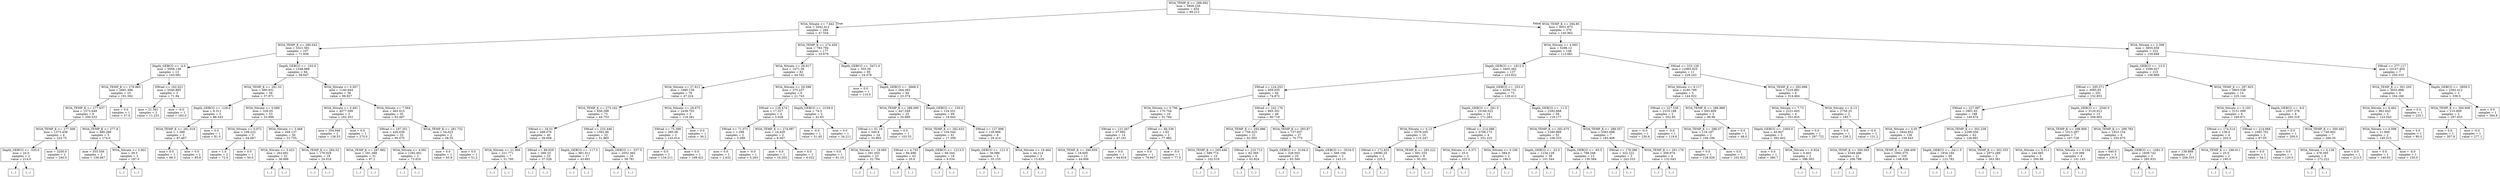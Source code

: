 digraph Tree {
node [shape=box] ;
0 [label="WOA_TEMP_K <= 288.092\nmse = 5808.226\nsamples = 654\nvalue = 99.213"] ;
1 [label="WOA_Nitrate <= 7.642\nmse = 2042.412\nsamples = 284\nvalue = 47.554"] ;
0 -> 1 [labeldistance=2.5, labelangle=45, headlabel="True"] ;
2 [label="WOA_TEMP_K <= 280.043\nmse = 3321.581\nsamples = 107\nvalue = 71.939"] ;
1 -> 2 ;
3 [label="Depth_GEBCO <= -4.0\nmse = 5958.138\nsamples = 13\nvalue = 163.081"] ;
2 -> 3 ;
4 [label="WOA_TEMP_K <= 278.965\nmse = 2681.496\nsamples = 10\nvalue = 191.562"] ;
3 -> 4 ;
5 [label="WOA_TEMP_K <= 277.637\nmse = 1572.649\nsamples = 9\nvalue = 200.533"] ;
4 -> 5 ;
6 [label="WOA_TEMP_K <= 277.506\nmse = 1373.438\nsamples = 4\nvalue = 223.75"] ;
5 -> 6 ;
7 [label="Depth_GEBCO <= -535.0\nmse = 24.0\nsamples = 2\nvalue = 214.0"] ;
6 -> 7 ;
8 [label="(...)"] ;
7 -> 8 ;
9 [label="(...)"] ;
7 -> 9 ;
10 [label="mse = 3200.0\nsamples = 2\nvalue = 240.0"] ;
6 -> 10 ;
11 [label="WOA_TEMP_K <= 277.8\nmse = 480.286\nsamples = 5\nvalue = 174.0"] ;
5 -> 11 ;
12 [label="mse = 555.556\nsamples = 2\nvalue = 156.667"] ;
11 -> 12 ;
13 [label="WOA_Nitrate <= 2.901\nmse = 29.5\nsamples = 3\nvalue = 187.0"] ;
11 -> 13 ;
14 [label="(...)"] ;
13 -> 14 ;
15 [label="(...)"] ;
13 -> 15 ;
18 [label="mse = 0.0\nsamples = 1\nvalue = 57.0"] ;
4 -> 18 ;
19 [label="SWrad <= 162.021\nmse = 5540.885\nsamples = 3\nvalue = 71.94"] ;
3 -> 19 ;
20 [label="mse = 21.561\nsamples = 2\nvalue = 11.233"] ;
19 -> 20 ;
21 [label="mse = -0.0\nsamples = 1\nvalue = 163.0"] ;
19 -> 21 ;
22 [label="Depth_GEBCO <= -103.0\nmse = 1548.989\nsamples = 94\nvalue = 58.647"] ;
2 -> 22 ;
23 [label="WOA_TEMP_K <= 281.33\nmse = 490.931\nsamples = 56\nvalue = 37.871"] ;
22 -> 23 ;
24 [label="Depth_GEBCO <= -129.0\nmse = 6.311\nsamples = 3\nvalue = 86.543"] ;
23 -> 24 ;
25 [label="WOA_TEMP_K <= 281.019\nmse = 1.389\nsamples = 2\nvalue = 87.467"] ;
24 -> 25 ;
26 [label="mse = 0.0\nsamples = 1\nvalue = 88.3"] ;
25 -> 26 ;
27 [label="mse = 0.0\nsamples = 1\nvalue = 85.8"] ;
25 -> 27 ;
28 [label="mse = 0.0\nsamples = 1\nvalue = 81.0"] ;
24 -> 28 ;
29 [label="WOA_Nitrate <= 0.089\nmse = 326.05\nsamples = 53\nvalue = 33.999"] ;
23 -> 29 ;
30 [label="WOA_Nitrate <= 0.072\nmse = 108.222\nsamples = 3\nvalue = 64.667"] ;
29 -> 30 ;
31 [label="mse = 1.0\nsamples = 2\nvalue = 72.0"] ;
30 -> 31 ;
32 [label="mse = 0.0\nsamples = 1\nvalue = 50.0"] ;
30 -> 32 ;
33 [label="WOA_Nitrate <= 3.468\nmse = 268.137\nsamples = 50\nvalue = 31.755"] ;
29 -> 33 ;
34 [label="WOA_Nitrate <= 3.423\nmse = 262.691\nsamples = 32\nvalue = 36.966"] ;
33 -> 34 ;
35 [label="(...)"] ;
34 -> 35 ;
86 [label="(...)"] ;
34 -> 86 ;
89 [label="WOA_TEMP_K <= 284.52\nmse = 176.029\nsamples = 18\nvalue = 24.018"] ;
33 -> 89 ;
90 [label="(...)"] ;
89 -> 90 ;
109 [label="(...)"] ;
89 -> 109 ;
112 [label="WOA_Nitrate <= 0.507\nmse = 1140.944\nsamples = 38\nvalue = 98.927"] ;
22 -> 112 ;
113 [label="WOA_Nitrate <= 0.491\nmse = 4077.599\nsamples = 3\nvalue = 182.353"] ;
112 -> 113 ;
114 [label="mse = 354.946\nsamples = 2\nvalue = 138.53"] ;
113 -> 114 ;
115 [label="mse = 0.0\nsamples = 1\nvalue = 270.0"] ;
113 -> 115 ;
116 [label="WOA_Nitrate <= 7.564\nmse = 465.915\nsamples = 35\nvalue = 93.487"] ;
112 -> 116 ;
117 [label="SWrad <= 197.351\nmse = 426.636\nsamples = 33\nvalue = 95.075"] ;
116 -> 117 ;
118 [label="WOA_TEMP_K <= 287.982\nmse = 291.388\nsamples = 31\nvalue = 97.2"] ;
117 -> 118 ;
119 [label="(...)"] ;
118 -> 119 ;
166 [label="(...)"] ;
118 -> 166 ;
167 [label="WOA_Nitrate <= 4.091\nmse = 1282.001\nsamples = 2\nvalue = 73.816"] ;
117 -> 167 ;
168 [label="(...)"] ;
167 -> 168 ;
169 [label="(...)"] ;
167 -> 169 ;
170 [label="WOA_TEMP_K <= 281.732\nmse = 54.023\nsamples = 2\nvalue = 58.55"] ;
116 -> 170 ;
171 [label="mse = 0.0\nsamples = 1\nvalue = 65.9"] ;
170 -> 171 ;
172 [label="mse = 0.0\nsamples = 1\nvalue = 51.2"] ;
170 -> 172 ;
173 [label="WOA_TEMP_K <= 274.459\nmse = 783.794\nsamples = 177\nvalue = 33.679"] ;
1 -> 173 ;
174 [label="WOA_Nitrate <= 28.817\nmse = 1071.56\nsamples = 82\nvalue = 44.542"] ;
173 -> 174 ;
175 [label="WOA_Nitrate <= 27.812\nmse = 1085.138\nsamples = 76\nvalue = 47.224"] ;
174 -> 175 ;
176 [label="WOA_TEMP_K <= 273.162\nmse = 856.398\nsamples = 73\nvalue = 44.753"] ;
175 -> 176 ;
177 [label="SWrad <= 34.01\nmse = 288.076\nsamples = 40\nvalue = 39.658"] ;
176 -> 177 ;
178 [label="WOA_Nitrate <= 21.966\nmse = 221.771\nsamples = 7\nvalue = 51.795"] ;
177 -> 178 ;
179 [label="(...)"] ;
178 -> 179 ;
184 [label="(...)"] ;
178 -> 184 ;
187 [label="SWrad <= 89.929\nmse = 269.33\nsamples = 33\nvalue = 37.528"] ;
177 -> 187 ;
188 [label="(...)"] ;
187 -> 188 ;
193 [label="(...)"] ;
187 -> 193 ;
232 [label="SWrad <= 233.446\nmse = 1562.86\nsamples = 33\nvalue = 51.865"] ;
176 -> 232 ;
233 [label="Depth_GEBCO <= -117.5\nmse = 861.011\nsamples = 17\nvalue = 43.691"] ;
232 -> 233 ;
234 [label="(...)"] ;
233 -> 234 ;
259 [label="(...)"] ;
233 -> 259 ;
260 [label="Depth_GEBCO <= -537.5\nmse = 2052.365\nsamples = 16\nvalue = 58.781"] ;
232 -> 260 ;
261 [label="(...)"] ;
260 -> 261 ;
264 [label="(...)"] ;
260 -> 264 ;
267 [label="WOA_Nitrate <= 28.675\nmse = 2439.703\nsamples = 3\nvalue = 118.261"] ;
175 -> 267 ;
268 [label="SWrad <= 75.399\nmse = 260.08\nsamples = 2\nvalue = 145.614"] ;
267 -> 268 ;
269 [label="mse = 0.0\nsamples = 1\nvalue = 134.211"] ;
268 -> 269 ;
270 [label="mse = 0.0\nsamples = 1\nvalue = 168.421"] ;
268 -> 270 ;
271 [label="mse = 0.0\nsamples = 1\nvalue = 36.2"] ;
267 -> 271 ;
272 [label="WOA_Nitrate <= 29.598\nmse = 375.237\nsamples = 6\nvalue = 21.743"] ;
174 -> 272 ;
273 [label="SWrad <= 128.474\nmse = 17.327\nsamples = 4\nvalue = 5.928"] ;
272 -> 273 ;
274 [label="SWrad <= 71.071\nmse = 1.298\nsamples = 2\nvalue = 3.289"] ;
273 -> 274 ;
275 [label="mse = 0.0\nsamples = 1\nvalue = 2.632"] ;
274 -> 275 ;
276 [label="mse = -0.0\nsamples = 1\nvalue = 5.263"] ;
274 -> 276 ;
277 [label="WOA_TEMP_K <= 274.087\nmse = 19.429\nsamples = 2\nvalue = 8.567"] ;
273 -> 277 ;
278 [label="mse = 0.0\nsamples = 1\nvalue = 16.202"] ;
277 -> 278 ;
279 [label="mse = 0.0\nsamples = 1\nvalue = 6.022"] ;
277 -> 279 ;
280 [label="Depth_GEBCO <= -3159.0\nmse = 74.3\nsamples = 2\nvalue = 42.83"] ;
272 -> 280 ;
281 [label="mse = -0.0\nsamples = 1\nvalue = 51.45"] ;
280 -> 281 ;
282 [label="mse = 0.0\nsamples = 1\nvalue = 34.211"] ;
280 -> 282 ;
283 [label="Depth_GEBCO <= -5471.0\nmse = 355.39\nsamples = 95\nvalue = 24.478"] ;
173 -> 283 ;
284 [label="mse = 0.0\nsamples = 1\nvalue = 110.0"] ;
283 -> 284 ;
285 [label="Depth_GEBCO <= -3668.5\nmse = 264.383\nsamples = 94\nvalue = 23.374"] ;
283 -> 285 ;
286 [label="WOA_TEMP_K <= 286.095\nmse = 447.549\nsamples = 25\nvalue = 35.689"] ;
285 -> 286 ;
287 [label="SWrad <= 61.19\nmse = 340.8\nsamples = 24\nvalue = 33.993"] ;
286 -> 287 ;
288 [label="mse = 0.0\nsamples = 1\nvalue = 81.15"] ;
287 -> 288 ;
289 [label="WOA_Nitrate <= 18.085\nmse = 291.055\nsamples = 23\nvalue = 32.784"] ;
287 -> 289 ;
290 [label="(...)"] ;
289 -> 290 ;
305 [label="(...)"] ;
289 -> 305 ;
334 [label="mse = 0.0\nsamples = 1\nvalue = 103.53"] ;
286 -> 334 ;
335 [label="Depth_GEBCO <= -150.0\nmse = 124.351\nsamples = 69\nvalue = 18.945"] ;
285 -> 335 ;
336 [label="WOA_TEMP_K <= 282.633\nmse = 104.544\nsamples = 61\nvalue = 17.359"] ;
335 -> 336 ;
337 [label="SWrad <= 4.755\nmse = 84.498\nsamples = 43\nvalue = 20.6"] ;
336 -> 337 ;
338 [label="(...)"] ;
337 -> 338 ;
339 [label="(...)"] ;
337 -> 339 ;
392 [label="Depth_GEBCO <= -1213.5\nmse = 66.344\nsamples = 18\nvalue = 9.534"] ;
336 -> 392 ;
393 [label="(...)"] ;
392 -> 393 ;
398 [label="(...)"] ;
392 -> 398 ;
417 [label="SWrad <= 127.998\nmse = 128.868\nsamples = 8\nvalue = 29.414"] ;
335 -> 417 ;
418 [label="Depth_GEBCO <= -121.0\nmse = 36.086\nsamples = 5\nvalue = 35.155"] ;
417 -> 418 ;
419 [label="(...)"] ;
418 -> 419 ;
424 [label="(...)"] ;
418 -> 424 ;
427 [label="WOA_Nitrate <= 19.464\nmse = 44.214\nsamples = 3\nvalue = 13.629"] ;
417 -> 427 ;
428 [label="(...)"] ;
427 -> 428 ;
431 [label="(...)"] ;
427 -> 431 ;
432 [label="WOA_TEMP_K <= 294.85\nmse = 4951.873\nsamples = 370\nvalue = 140.962"] ;
0 -> 432 [labeldistance=2.5, labelangle=-45, headlabel="False"] ;
433 [label="WOA_Nitrate <= 4.093\nmse = 5296.12\nsamples = 148\nvalue = 113.681"] ;
432 -> 433 ;
434 [label="Depth_GEBCO <= -1812.0\nmse = 3405.382\nsamples = 137\nvalue = 103.822"] ;
433 -> 434 ;
435 [label="SWrad <= 124.253\nmse = 859.935\nsamples = 64\nvalue = 74.872"] ;
434 -> 435 ;
436 [label="WOA_Nitrate <= 0.796\nmse = 170.704\nsamples = 16\nvalue = 51.784"] ;
435 -> 436 ;
437 [label="SWrad <= 121.267\nmse = 57.992\nsamples = 14\nvalue = 47.161"] ;
436 -> 437 ;
438 [label="WOA_TEMP_K <= 290.659\nmse = 18.609\nsamples = 13\nvalue = 44.806"] ;
437 -> 438 ;
439 [label="(...)"] ;
438 -> 439 ;
448 [label="(...)"] ;
438 -> 448 ;
463 [label="mse = 0.0\nsamples = 1\nvalue = 64.818"] ;
437 -> 463 ;
464 [label="SWrad <= 66.336\nmse = 1.93\nsamples = 2\nvalue = 77.982"] ;
436 -> 464 ;
465 [label="mse = 0.0\nsamples = 1\nvalue = 79.947"] ;
464 -> 465 ;
466 [label="mse = -0.0\nsamples = 1\nvalue = 77.0"] ;
464 -> 466 ;
467 [label="SWrad <= 242.176\nmse = 865.301\nsamples = 48\nvalue = 80.718"] ;
435 -> 467 ;
468 [label="WOA_TEMP_K <= 293.996\nmse = 758.323\nsamples = 21\nvalue = 92.593"] ;
467 -> 468 ;
469 [label="WOA_TEMP_K <= 293.446\nmse = 589.774\nsamples = 15\nvalue = 102.516"] ;
468 -> 469 ;
470 [label="(...)"] ;
469 -> 470 ;
493 [label="(...)"] ;
469 -> 493 ;
494 [label="SWrad <= 210.713\nmse = 82.369\nsamples = 6\nvalue = 62.824"] ;
468 -> 494 ;
495 [label="(...)"] ;
494 -> 495 ;
500 [label="(...)"] ;
494 -> 500 ;
503 [label="WOA_TEMP_K <= 293.87\nmse = 737.937\nsamples = 27\nvalue = 70.775"] ;
467 -> 503 ;
504 [label="Depth_GEBCO <= -5194.0\nmse = 328.503\nsamples = 25\nvalue = 65.349"] ;
503 -> 504 ;
505 [label="(...)"] ;
504 -> 505 ;
508 [label="(...)"] ;
504 -> 508 ;
539 [label="Depth_GEBCO <= -3516.5\nmse = 569.194\nsamples = 2\nvalue = 143.13"] ;
503 -> 539 ;
540 [label="(...)"] ;
539 -> 540 ;
541 [label="(...)"] ;
539 -> 541 ;
542 [label="Depth_GEBCO <= -253.0\nmse = 4259.731\nsamples = 73\nvalue = 129.412"] ;
434 -> 542 ;
543 [label="Depth_GEBCO <= -261.5\nmse = 10166.022\nsamples = 14\nvalue = 171.283"] ;
542 -> 543 ;
544 [label="WOA_Nitrate <= 0.13\nmse = 5578.205\nsamples = 10\nvalue = 115.247"] ;
543 -> 544 ;
545 [label="SWrad <= 172.833\nmse = 18090.25\nsamples = 2\nvalue = 225.5"] ;
544 -> 545 ;
546 [label="(...)"] ;
545 -> 546 ;
547 [label="(...)"] ;
545 -> 547 ;
548 [label="WOA_TEMP_K <= 293.222\nmse = 691.333\nsamples = 8\nvalue = 95.201"] ;
544 -> 548 ;
549 [label="(...)"] ;
548 -> 549 ;
554 [label="(...)"] ;
548 -> 554 ;
559 [label="SWrad <= 214.088\nmse = 5706.173\nsamples = 4\nvalue = 252.222"] ;
543 -> 559 ;
560 [label="WOA_Nitrate <= 0.371\nmse = 25.0\nsamples = 2\nvalue = 335.0"] ;
559 -> 560 ;
561 [label="(...)"] ;
560 -> 561 ;
562 [label="(...)"] ;
560 -> 562 ;
563 [label="WOA_Nitrate <= 0.106\nmse = 384.0\nsamples = 2\nvalue = 186.0"] ;
559 -> 563 ;
564 [label="(...)"] ;
563 -> 564 ;
565 [label="(...)"] ;
563 -> 565 ;
566 [label="Depth_GEBCO <= -11.5\nmse = 2282.668\nsamples = 59\nvalue = 119.177"] ;
542 -> 566 ;
567 [label="WOA_TEMP_K <= 292.675\nmse = 1280.968\nsamples = 52\nvalue = 108.333"] ;
566 -> 567 ;
568 [label="Depth_GEBCO <= -23.5\nmse = 1234.129\nsamples = 39\nvalue = 101.544"] ;
567 -> 568 ;
569 [label="(...)"] ;
568 -> 569 ;
612 [label="(...)"] ;
568 -> 612 ;
627 [label="Depth_GEBCO <= -65.5\nmse = 788.348\nsamples = 13\nvalue = 130.584"] ;
567 -> 627 ;
628 [label="(...)"] ;
627 -> 628 ;
631 [label="(...)"] ;
627 -> 631 ;
640 [label="WOA_TEMP_K <= 289.557\nmse = 3393.698\nsamples = 7\nvalue = 183.408"] ;
566 -> 640 ;
641 [label="SWrad <= 178.386\nmse = 322.222\nsamples = 3\nvalue = 243.333"] ;
640 -> 641 ;
642 [label="(...)"] ;
641 -> 642 ;
645 [label="(...)"] ;
641 -> 645 ;
646 [label="WOA_TEMP_K <= 291.179\nmse = 309.974\nsamples = 4\nvalue = 132.043"] ;
640 -> 646 ;
647 [label="(...)"] ;
646 -> 647 ;
648 [label="(...)"] ;
646 -> 648 ;
653 [label="SWrad <= 233.128\nmse = 12965.925\nsamples = 11\nvalue = 229.243"] ;
433 -> 653 ;
654 [label="WOA_Nitrate <= 6.117\nmse = 4180.789\nsamples = 5\nvalue = 144.022"] ;
653 -> 654 ;
655 [label="SWrad <= 227.538\nmse = 2310.188\nsamples = 2\nvalue = 202.85"] ;
654 -> 655 ;
656 [label="mse = -0.0\nsamples = 1\nvalue = 230.6"] ;
655 -> 656 ;
657 [label="mse = -0.0\nsamples = 1\nvalue = 119.6"] ;
655 -> 657 ;
658 [label="WOA_TEMP_K <= 288.989\nmse = 693.809\nsamples = 3\nvalue = 96.96"] ;
654 -> 658 ;
659 [label="WOA_TEMP_K <= 288.37\nmse = 118.187\nsamples = 2\nvalue = 109.199"] ;
658 -> 659 ;
660 [label="mse = 0.0\nsamples = 1\nvalue = 128.029"] ;
659 -> 660 ;
661 [label="mse = 0.0\nsamples = 1\nvalue = 102.923"] ;
659 -> 661 ;
662 [label="mse = 0.0\nsamples = 1\nvalue = 48.0"] ;
658 -> 662 ;
663 [label="WOA_TEMP_K <= 292.898\nmse = 7225.881\nsamples = 6\nvalue = 314.464"] ;
653 -> 663 ;
664 [label="WOA_Nitrate <= 7.73\nmse = 2221.605\nsamples = 4\nvalue = 351.825"] ;
663 -> 664 ;
665 [label="Depth_GEBCO <= -1005.0\nmse = 45.947\nsamples = 3\nvalue = 392.402"] ;
664 -> 665 ;
666 [label="mse = 0.0\nsamples = 1\nvalue = 380.7"] ;
665 -> 666 ;
667 [label="WOA_Nitrate <= 6.924\nmse = 0.403\nsamples = 2\nvalue = 396.303"] ;
665 -> 667 ;
668 [label="(...)"] ;
667 -> 668 ;
669 [label="(...)"] ;
667 -> 669 ;
670 [label="mse = 0.0\nsamples = 1\nvalue = 297.722"] ;
664 -> 670 ;
671 [label="WOA_Nitrate <= 6.13\nmse = 2756.25\nsamples = 2\nvalue = 183.7"] ;
663 -> 671 ;
672 [label="mse = 0.0\nsamples = 1\nvalue = 236.2"] ;
671 -> 672 ;
673 [label="mse = -0.0\nsamples = 1\nvalue = 131.2"] ;
671 -> 673 ;
674 [label="WOA_Nitrate <= 2.399\nmse = 3855.658\nsamples = 222\nvalue = 159.668"] ;
432 -> 674 ;
675 [label="Depth_GEBCO <= -13.5\nmse = 3399.927\nsamples = 215\nvalue = 156.869"] ;
674 -> 675 ;
676 [label="SWrad <= 295.571\nmse = 3085.85\nsamples = 201\nvalue = 152.853"] ;
675 -> 676 ;
677 [label="SWrad <= 227.997\nmse = 2901.83\nsamples = 188\nvalue = 149.674"] ;
676 -> 677 ;
678 [label="WOA_Nitrate <= 0.05\nmse = 2844.852\nsamples = 126\nvalue = 159.443"] ;
677 -> 678 ;
679 [label="WOA_TEMP_K <= 300.565\nmse = 4349.486\nsamples = 21\nvalue = 206.788"] ;
678 -> 679 ;
680 [label="(...)"] ;
679 -> 680 ;
705 [label="(...)"] ;
679 -> 705 ;
710 [label="WOA_TEMP_K <= 298.409\nmse = 1892.075\nsamples = 105\nvalue = 148.826"] ;
678 -> 710 ;
711 [label="(...)"] ;
710 -> 711 ;
824 [label="(...)"] ;
710 -> 824 ;
869 [label="WOA_TEMP_K <= 302.239\nmse = 2298.056\nsamples = 62\nvalue = 126.991"] ;
677 -> 869 ;
870 [label="Depth_GEBCO <= -3411.5\nmse = 1834.194\nsamples = 60\nvalue = 123.782"] ;
869 -> 870 ;
871 [label="(...)"] ;
870 -> 871 ;
956 [label="(...)"] ;
870 -> 956 ;
979 [label="WOA_TEMP_K <= 302.355\nmse = 2972.289\nsamples = 2\nvalue = 263.381"] ;
869 -> 979 ;
980 [label="(...)"] ;
979 -> 980 ;
981 [label="(...)"] ;
979 -> 981 ;
982 [label="Depth_GEBCO <= -2540.0\nmse = 3120.912\nsamples = 13\nvalue = 206.903"] ;
676 -> 982 ;
983 [label="WOA_TEMP_K <= 298.908\nmse = 1013.287\nsamples = 7\nvalue = 167.728"] ;
982 -> 983 ;
984 [label="WOA_Nitrate <= 0.011\nmse = 144.065\nsamples = 3\nvalue = 200.96"] ;
983 -> 984 ;
985 [label="(...)"] ;
984 -> 985 ;
986 [label="(...)"] ;
984 -> 986 ;
989 [label="WOA_Nitrate <= 0.104\nmse = 118.399\nsamples = 4\nvalue = 141.143"] ;
983 -> 989 ;
990 [label="(...)"] ;
989 -> 990 ;
991 [label="(...)"] ;
989 -> 991 ;
996 [label="WOA_TEMP_K <= 299.783\nmse = 1823.154\nsamples = 6\nvalue = 250.975"] ;
982 -> 996 ;
997 [label="mse = 640.0\nsamples = 3\nvalue = 230.0"] ;
996 -> 997 ;
998 [label="Depth_GEBCO <= -1081.5\nmse = 1839.742\nsamples = 3\nvalue = 285.933"] ;
996 -> 998 ;
999 [label="(...)"] ;
998 -> 999 ;
1000 [label="(...)"] ;
998 -> 1000 ;
1001 [label="WOA_TEMP_K <= 297.925\nmse = 3803.538\nsamples = 14\nvalue = 225.144"] ;
675 -> 1001 ;
1002 [label="WOA_Nitrate <= 0.193\nmse = 3151.099\nsamples = 6\nvalue = 169.871"] ;
1001 -> 1002 ;
1003 [label="SWrad <= 174.514\nmse = 136.0\nsamples = 4\nvalue = 203.0"] ;
1002 -> 1003 ;
1004 [label="mse = 138.889\nsamples = 2\nvalue = 208.333"] ;
1003 -> 1004 ;
1005 [label="WOA_TEMP_K <= 296.911\nmse = 25.0\nsamples = 2\nvalue = 195.0"] ;
1003 -> 1005 ;
1006 [label="(...)"] ;
1005 -> 1006 ;
1007 [label="(...)"] ;
1005 -> 1007 ;
1008 [label="SWrad <= 214.668\nmse = 1085.702\nsamples = 2\nvalue = 87.05"] ;
1002 -> 1008 ;
1009 [label="mse = 0.0\nsamples = 1\nvalue = 54.1"] ;
1008 -> 1009 ;
1010 [label="mse = 0.0\nsamples = 1\nvalue = 120.0"] ;
1008 -> 1010 ;
1011 [label="Depth_GEBCO <= -9.0\nmse = 1037.376\nsamples = 8\nvalue = 260.318"] ;
1001 -> 1011 ;
1012 [label="mse = 0.0\nsamples = 1\nvalue = 200.0"] ;
1011 -> 1012 ;
1013 [label="WOA_TEMP_K <= 300.492\nmse = 740.902\nsamples = 7\nvalue = 266.35"] ;
1011 -> 1013 ;
1014 [label="WOA_Nitrate <= 0.138\nmse = 478.395\nsamples = 6\nvalue = 272.222"] ;
1013 -> 1014 ;
1015 [label="(...)"] ;
1014 -> 1015 ;
1018 [label="(...)"] ;
1014 -> 1018 ;
1021 [label="mse = 0.0\nsamples = 1\nvalue = 213.5"] ;
1013 -> 1021 ;
1022 [label="SWrad <= 277.117\nmse = 10147.403\nsamples = 7\nvalue = 250.333"] ;
674 -> 1022 ;
1023 [label="WOA_TEMP_K <= 301.205\nmse = 3052.888\nsamples = 4\nvalue = 164.166"] ;
1022 -> 1023 ;
1024 [label="WOA_Nitrate <= 6.462\nmse = 962.643\nsamples = 3\nvalue = 123.543"] ;
1023 -> 1024 ;
1025 [label="WOA_Nitrate <= 4.098\nmse = 21.949\nsamples = 2\nvalue = 145.315"] ;
1024 -> 1025 ;
1026 [label="mse = 0.0\nsamples = 1\nvalue = 140.63"] ;
1025 -> 1026 ;
1027 [label="mse = -0.0\nsamples = 1\nvalue = 150.0"] ;
1025 -> 1027 ;
1028 [label="mse = 0.0\nsamples = 1\nvalue = 80.0"] ;
1024 -> 1028 ;
1029 [label="mse = 0.0\nsamples = 1\nvalue = 225.1"] ;
1023 -> 1029 ;
1030 [label="Depth_GEBCO <= -3859.5\nmse = 2392.412\nsamples = 3\nvalue = 336.5"] ;
1022 -> 1030 ;
1031 [label="WOA_TEMP_K <= 300.608\nmse = 210.809\nsamples = 2\nvalue = 297.633"] ;
1030 -> 1031 ;
1032 [label="mse = 0.0\nsamples = 1\nvalue = 307.9"] ;
1031 -> 1032 ;
1033 [label="mse = -0.0\nsamples = 1\nvalue = 277.1"] ;
1031 -> 1033 ;
1034 [label="mse = 0.0\nsamples = 1\nvalue = 394.8"] ;
1030 -> 1034 ;
}